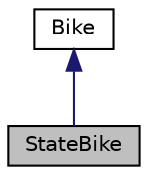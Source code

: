 digraph "StateBike"
{
 // LATEX_PDF_SIZE
  edge [fontname="Helvetica",fontsize="10",labelfontname="Helvetica",labelfontsize="10"];
  node [fontname="Helvetica",fontsize="10",shape=record];
  Node1 [label="StateBike",height=0.2,width=0.4,color="black", fillcolor="grey75", style="filled", fontcolor="black",tooltip="The StateBike class: Esta clase corresponde a una bicicleta estática."];
  Node2 -> Node1 [dir="back",color="midnightblue",fontsize="10",style="solid",fontname="Helvetica"];
  Node2 [label="Bike",height=0.2,width=0.4,color="black", fillcolor="white", style="filled",URL="$classBike.html",tooltip="The Bike class: Clase abstracta de objeto Bike."];
}
